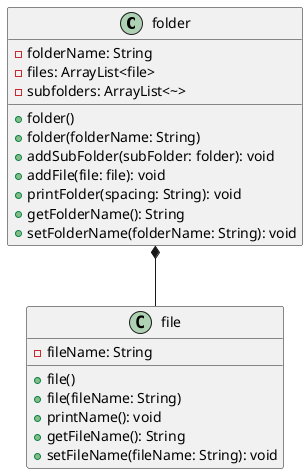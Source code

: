 @startuml
'https://plantuml.com/class-diagram

class folder
{
    -folderName: String
    -files: ArrayList<file>
    -subfolders: ArrayList<~>

    +folder()
    +folder(folderName: String)
    +addSubFolder(subFolder: folder): void
    +addFile(file: file): void
    +printFolder(spacing: String): void
    +getFolderName(): String
    +setFolderName(folderName: String): void
}

class file
{
    -fileName: String

    +file()
    +file(fileName: String)
    +printName(): void
    +getFileName(): String
    +setFileName(fileName: String): void
}

folder *-- file

@enduml